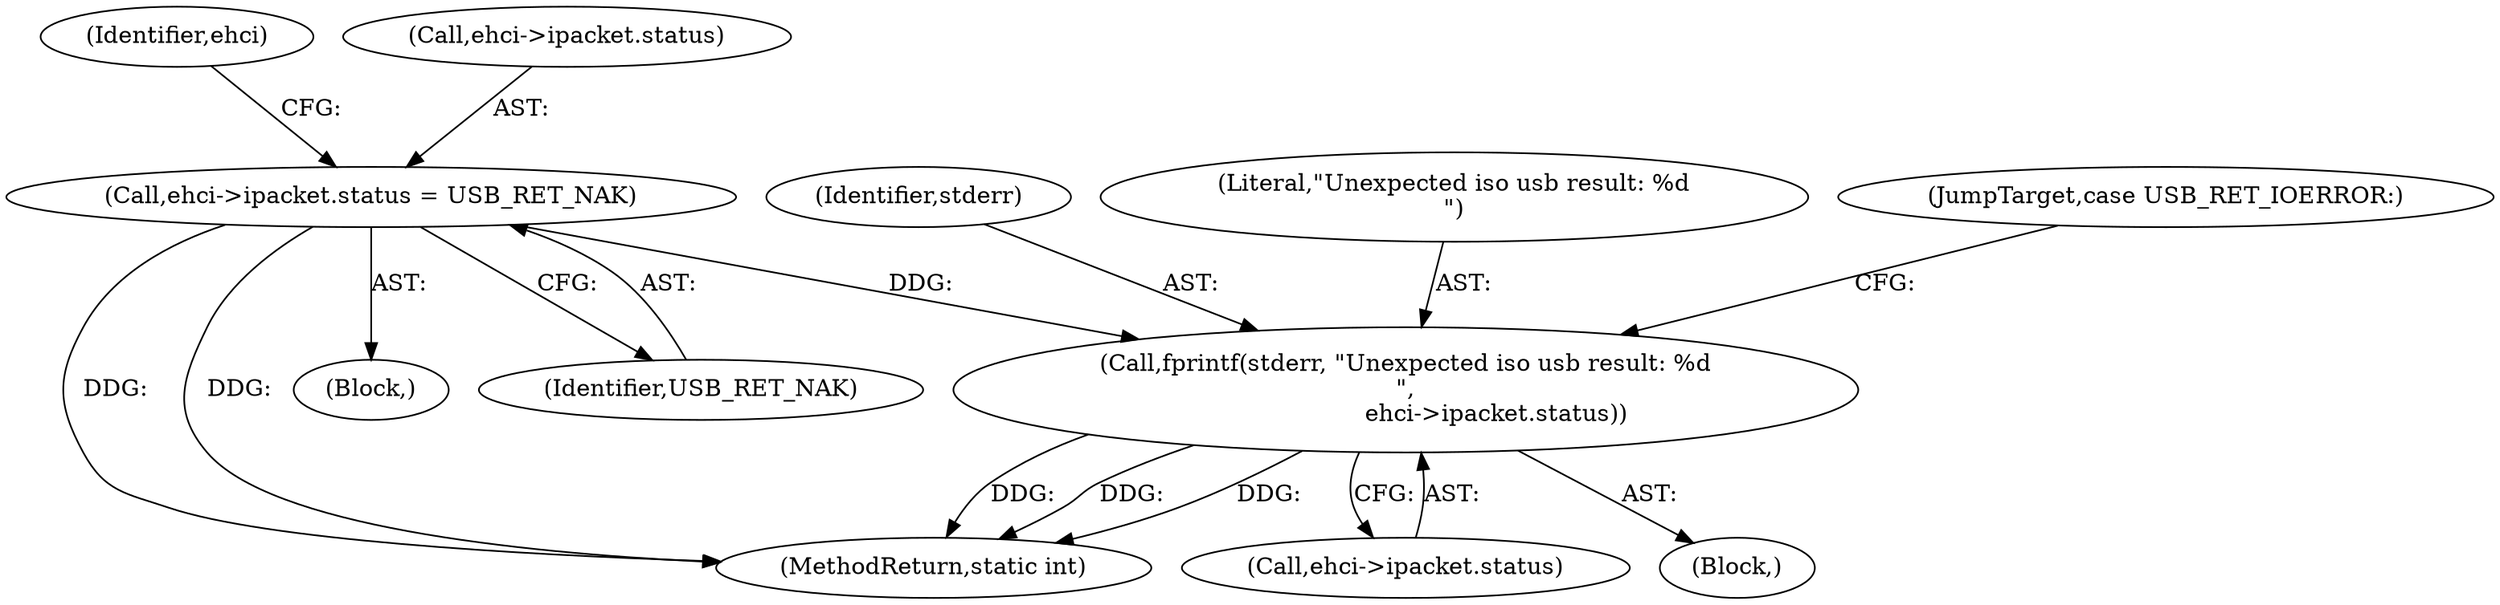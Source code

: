 digraph "0_qemu_b16c129daf0fed91febbb88de23dae8271c8898a@API" {
"1000433" [label="(Call,fprintf(stderr, \"Unexpected iso usb result: %d\n\",\n                        ehci->ipacket.status))"];
"1000404" [label="(Call,ehci->ipacket.status = USB_RET_NAK)"];
"1000404" [label="(Call,ehci->ipacket.status = USB_RET_NAK)"];
"1000401" [label="(Block,)"];
"1000410" [label="(Identifier,USB_RET_NAK)"];
"1000429" [label="(Block,)"];
"1000434" [label="(Identifier,stderr)"];
"1000414" [label="(Identifier,ehci)"];
"1000433" [label="(Call,fprintf(stderr, \"Unexpected iso usb result: %d\n\",\n                        ehci->ipacket.status))"];
"1000435" [label="(Literal,\"Unexpected iso usb result: %d\n\")"];
"1000533" [label="(MethodReturn,static int)"];
"1000436" [label="(Call,ehci->ipacket.status)"];
"1000405" [label="(Call,ehci->ipacket.status)"];
"1000441" [label="(JumpTarget,case USB_RET_IOERROR:)"];
"1000433" -> "1000429"  [label="AST: "];
"1000433" -> "1000436"  [label="CFG: "];
"1000434" -> "1000433"  [label="AST: "];
"1000435" -> "1000433"  [label="AST: "];
"1000436" -> "1000433"  [label="AST: "];
"1000441" -> "1000433"  [label="CFG: "];
"1000433" -> "1000533"  [label="DDG: "];
"1000433" -> "1000533"  [label="DDG: "];
"1000433" -> "1000533"  [label="DDG: "];
"1000404" -> "1000433"  [label="DDG: "];
"1000404" -> "1000401"  [label="AST: "];
"1000404" -> "1000410"  [label="CFG: "];
"1000405" -> "1000404"  [label="AST: "];
"1000410" -> "1000404"  [label="AST: "];
"1000414" -> "1000404"  [label="CFG: "];
"1000404" -> "1000533"  [label="DDG: "];
"1000404" -> "1000533"  [label="DDG: "];
}
